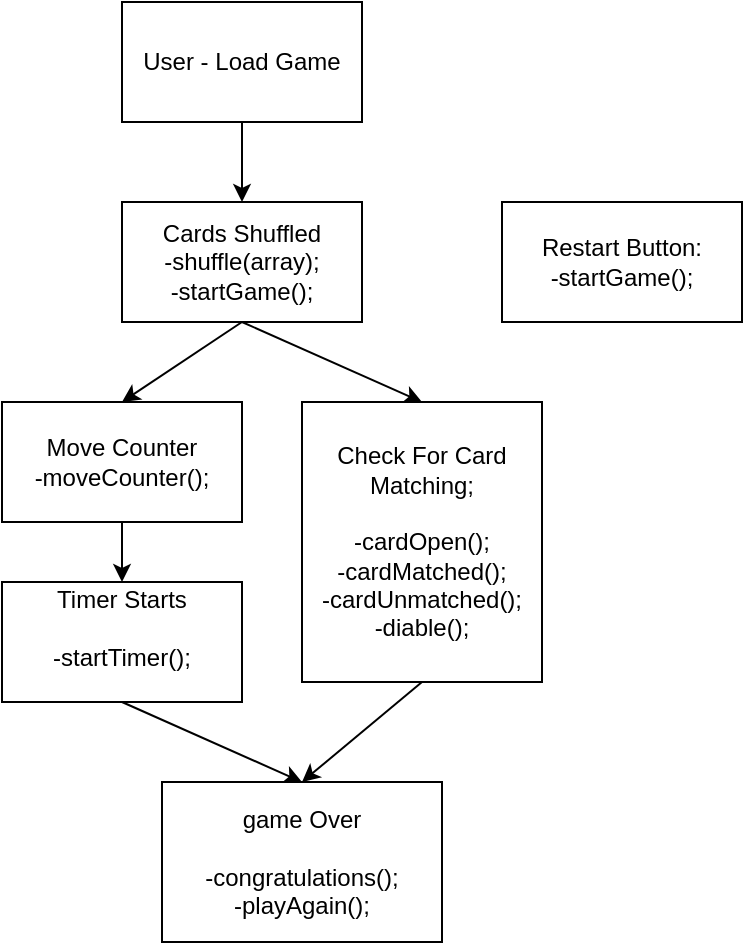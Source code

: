 <mxfile version="12.3.9" type="device" pages="1"><diagram id="l93gwjFS-y8mrYDQukSb" name="Page-1"><mxGraphModel dx="782" dy="432" grid="1" gridSize="10" guides="1" tooltips="1" connect="1" arrows="1" fold="1" page="1" pageScale="1" pageWidth="827" pageHeight="1169" math="0" shadow="0"><root><mxCell id="0"/><mxCell id="1" parent="0"/><mxCell id="MhSyGCk3aT7j_vuBcaGA-1" value="User - Load Game" style="rounded=0;whiteSpace=wrap;html=1;" vertex="1" parent="1"><mxGeometry x="80" y="10" width="120" height="60" as="geometry"/></mxCell><mxCell id="MhSyGCk3aT7j_vuBcaGA-2" value="&lt;div&gt;Timer Starts&lt;/div&gt;&lt;div&gt;&lt;br&gt;&lt;/div&gt;&lt;div&gt;-startTimer();&lt;br&gt;&lt;/div&gt;&lt;div&gt;&lt;br&gt;&lt;/div&gt;" style="rounded=0;whiteSpace=wrap;html=1;" vertex="1" parent="1"><mxGeometry x="20" y="300" width="120" height="60" as="geometry"/></mxCell><mxCell id="MhSyGCk3aT7j_vuBcaGA-6" style="edgeStyle=orthogonalEdgeStyle;rounded=0;orthogonalLoop=1;jettySize=auto;html=1;exitX=0.5;exitY=1;exitDx=0;exitDy=0;" edge="1" parent="1" source="MhSyGCk3aT7j_vuBcaGA-2" target="MhSyGCk3aT7j_vuBcaGA-2"><mxGeometry relative="1" as="geometry"/></mxCell><mxCell id="MhSyGCk3aT7j_vuBcaGA-7" value="&lt;div&gt;Cards Shuffled&lt;/div&gt;&lt;div&gt;-shuffle(array);&lt;/div&gt;&lt;div&gt;-startGame();&lt;br&gt;&lt;/div&gt;" style="rounded=0;whiteSpace=wrap;html=1;" vertex="1" parent="1"><mxGeometry x="80" y="110" width="120" height="60" as="geometry"/></mxCell><mxCell id="MhSyGCk3aT7j_vuBcaGA-8" value="&lt;div&gt;Check For Card Matching;&lt;/div&gt;&lt;div&gt;&lt;br&gt;&lt;/div&gt;&lt;div&gt;-cardOpen();&lt;/div&gt;&lt;div&gt;-cardMatched();&lt;/div&gt;&lt;div&gt;-cardUnmatched();&lt;/div&gt;&lt;div&gt;-diable();&lt;br&gt; &lt;/div&gt;" style="rounded=0;whiteSpace=wrap;html=1;" vertex="1" parent="1"><mxGeometry x="170" y="210" width="120" height="140" as="geometry"/></mxCell><mxCell id="MhSyGCk3aT7j_vuBcaGA-9" value="&lt;div&gt;Move Counter&lt;/div&gt;&lt;div&gt;-moveCounter();&lt;br&gt;&lt;/div&gt;" style="rounded=0;whiteSpace=wrap;html=1;" vertex="1" parent="1"><mxGeometry x="20" y="210" width="120" height="60" as="geometry"/></mxCell><mxCell id="MhSyGCk3aT7j_vuBcaGA-11" value="&lt;div&gt;game Over&lt;/div&gt;&lt;div&gt;&lt;br&gt;&lt;/div&gt;&lt;div&gt;-congratulations();&lt;/div&gt;&lt;div&gt;-playAgain();&lt;br&gt;&lt;/div&gt;" style="rounded=0;whiteSpace=wrap;html=1;" vertex="1" parent="1"><mxGeometry x="100" y="400" width="140" height="80" as="geometry"/></mxCell><mxCell id="MhSyGCk3aT7j_vuBcaGA-13" value="&lt;div&gt;Restart Button:&lt;/div&gt;&lt;div&gt;-startGame();&lt;br&gt;&lt;/div&gt;" style="rounded=0;whiteSpace=wrap;html=1;" vertex="1" parent="1"><mxGeometry x="270" y="110" width="120" height="60" as="geometry"/></mxCell><mxCell id="MhSyGCk3aT7j_vuBcaGA-14" value="" style="endArrow=classic;html=1;exitX=0.5;exitY=1;exitDx=0;exitDy=0;entryX=0.5;entryY=0;entryDx=0;entryDy=0;" edge="1" parent="1" source="MhSyGCk3aT7j_vuBcaGA-1" target="MhSyGCk3aT7j_vuBcaGA-7"><mxGeometry width="50" height="50" relative="1" as="geometry"><mxPoint x="240" y="90" as="sourcePoint"/><mxPoint x="290" y="40" as="targetPoint"/></mxGeometry></mxCell><mxCell id="MhSyGCk3aT7j_vuBcaGA-15" value="" style="endArrow=classic;html=1;exitX=0.5;exitY=1;exitDx=0;exitDy=0;entryX=0.5;entryY=0;entryDx=0;entryDy=0;" edge="1" parent="1" source="MhSyGCk3aT7j_vuBcaGA-7" target="MhSyGCk3aT7j_vuBcaGA-9"><mxGeometry width="50" height="50" relative="1" as="geometry"><mxPoint x="240" y="120" as="sourcePoint"/><mxPoint x="290" y="70" as="targetPoint"/></mxGeometry></mxCell><mxCell id="MhSyGCk3aT7j_vuBcaGA-16" value="" style="endArrow=classic;html=1;exitX=0.5;exitY=1;exitDx=0;exitDy=0;entryX=0.5;entryY=0;entryDx=0;entryDy=0;" edge="1" parent="1" source="MhSyGCk3aT7j_vuBcaGA-7" target="MhSyGCk3aT7j_vuBcaGA-8"><mxGeometry width="50" height="50" relative="1" as="geometry"><mxPoint x="240" y="100" as="sourcePoint"/><mxPoint x="290" y="50" as="targetPoint"/></mxGeometry></mxCell><mxCell id="MhSyGCk3aT7j_vuBcaGA-17" value="" style="endArrow=classic;html=1;exitX=0.5;exitY=1;exitDx=0;exitDy=0;entryX=0.5;entryY=0;entryDx=0;entryDy=0;" edge="1" parent="1" source="MhSyGCk3aT7j_vuBcaGA-9" target="MhSyGCk3aT7j_vuBcaGA-2"><mxGeometry width="50" height="50" relative="1" as="geometry"><mxPoint x="20" y="420" as="sourcePoint"/><mxPoint x="80" y="290" as="targetPoint"/></mxGeometry></mxCell><mxCell id="MhSyGCk3aT7j_vuBcaGA-20" value="" style="endArrow=classic;html=1;exitX=0.5;exitY=1;exitDx=0;exitDy=0;entryX=0.5;entryY=0;entryDx=0;entryDy=0;" edge="1" parent="1" source="MhSyGCk3aT7j_vuBcaGA-8" target="MhSyGCk3aT7j_vuBcaGA-11"><mxGeometry width="50" height="50" relative="1" as="geometry"><mxPoint x="370" y="370" as="sourcePoint"/><mxPoint x="420" y="320" as="targetPoint"/></mxGeometry></mxCell><mxCell id="MhSyGCk3aT7j_vuBcaGA-21" value="" style="endArrow=classic;html=1;exitX=0.5;exitY=1;exitDx=0;exitDy=0;entryX=0.5;entryY=0;entryDx=0;entryDy=0;" edge="1" parent="1" source="MhSyGCk3aT7j_vuBcaGA-2" target="MhSyGCk3aT7j_vuBcaGA-11"><mxGeometry width="50" height="50" relative="1" as="geometry"><mxPoint x="380" y="330" as="sourcePoint"/><mxPoint x="430" y="280" as="targetPoint"/></mxGeometry></mxCell></root></mxGraphModel></diagram></mxfile>